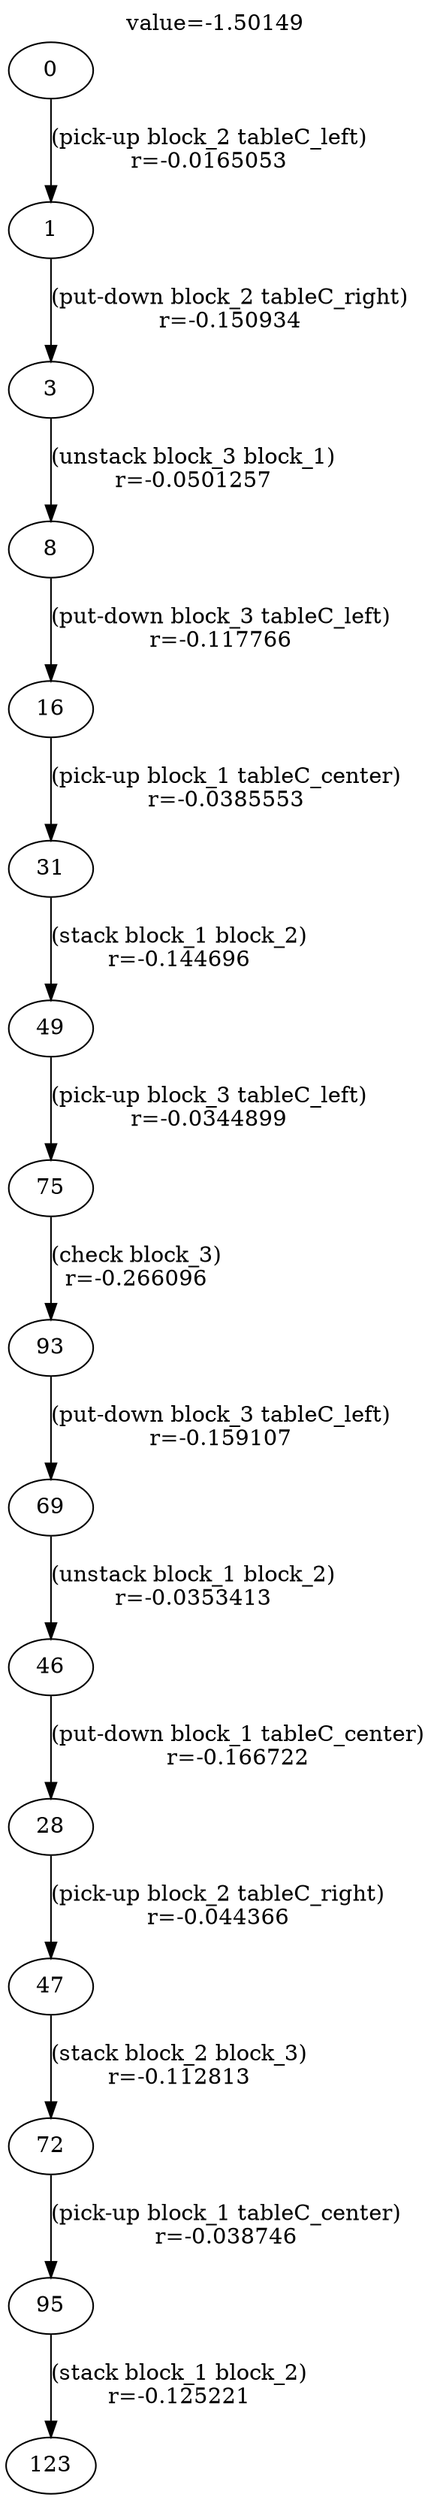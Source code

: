 digraph g{
label="value=-1.50149"
labelloc=top
0->1 [ label="(pick-up block_2 tableC_left)
r=-0.0165053" ];
1->3 [ label="(put-down block_2 tableC_right)
r=-0.150934" ];
3->8 [ label="(unstack block_3 block_1)
r=-0.0501257" ];
8->16 [ label="(put-down block_3 tableC_left)
r=-0.117766" ];
16->31 [ label="(pick-up block_1 tableC_center)
r=-0.0385553" ];
31->49 [ label="(stack block_1 block_2)
r=-0.144696" ];
49->75 [ label="(pick-up block_3 tableC_left)
r=-0.0344899" ];
75->93 [ label="(check block_3)
r=-0.266096" ];
93->69 [ label="(put-down block_3 tableC_left)
r=-0.159107" ];
69->46 [ label="(unstack block_1 block_2)
r=-0.0353413" ];
46->28 [ label="(put-down block_1 tableC_center)
r=-0.166722" ];
28->47 [ label="(pick-up block_2 tableC_right)
r=-0.044366" ];
47->72 [ label="(stack block_2 block_3)
r=-0.112813" ];
72->95 [ label="(pick-up block_1 tableC_center)
r=-0.038746" ];
95->123 [ label="(stack block_1 block_2)
r=-0.125221" ];
}
